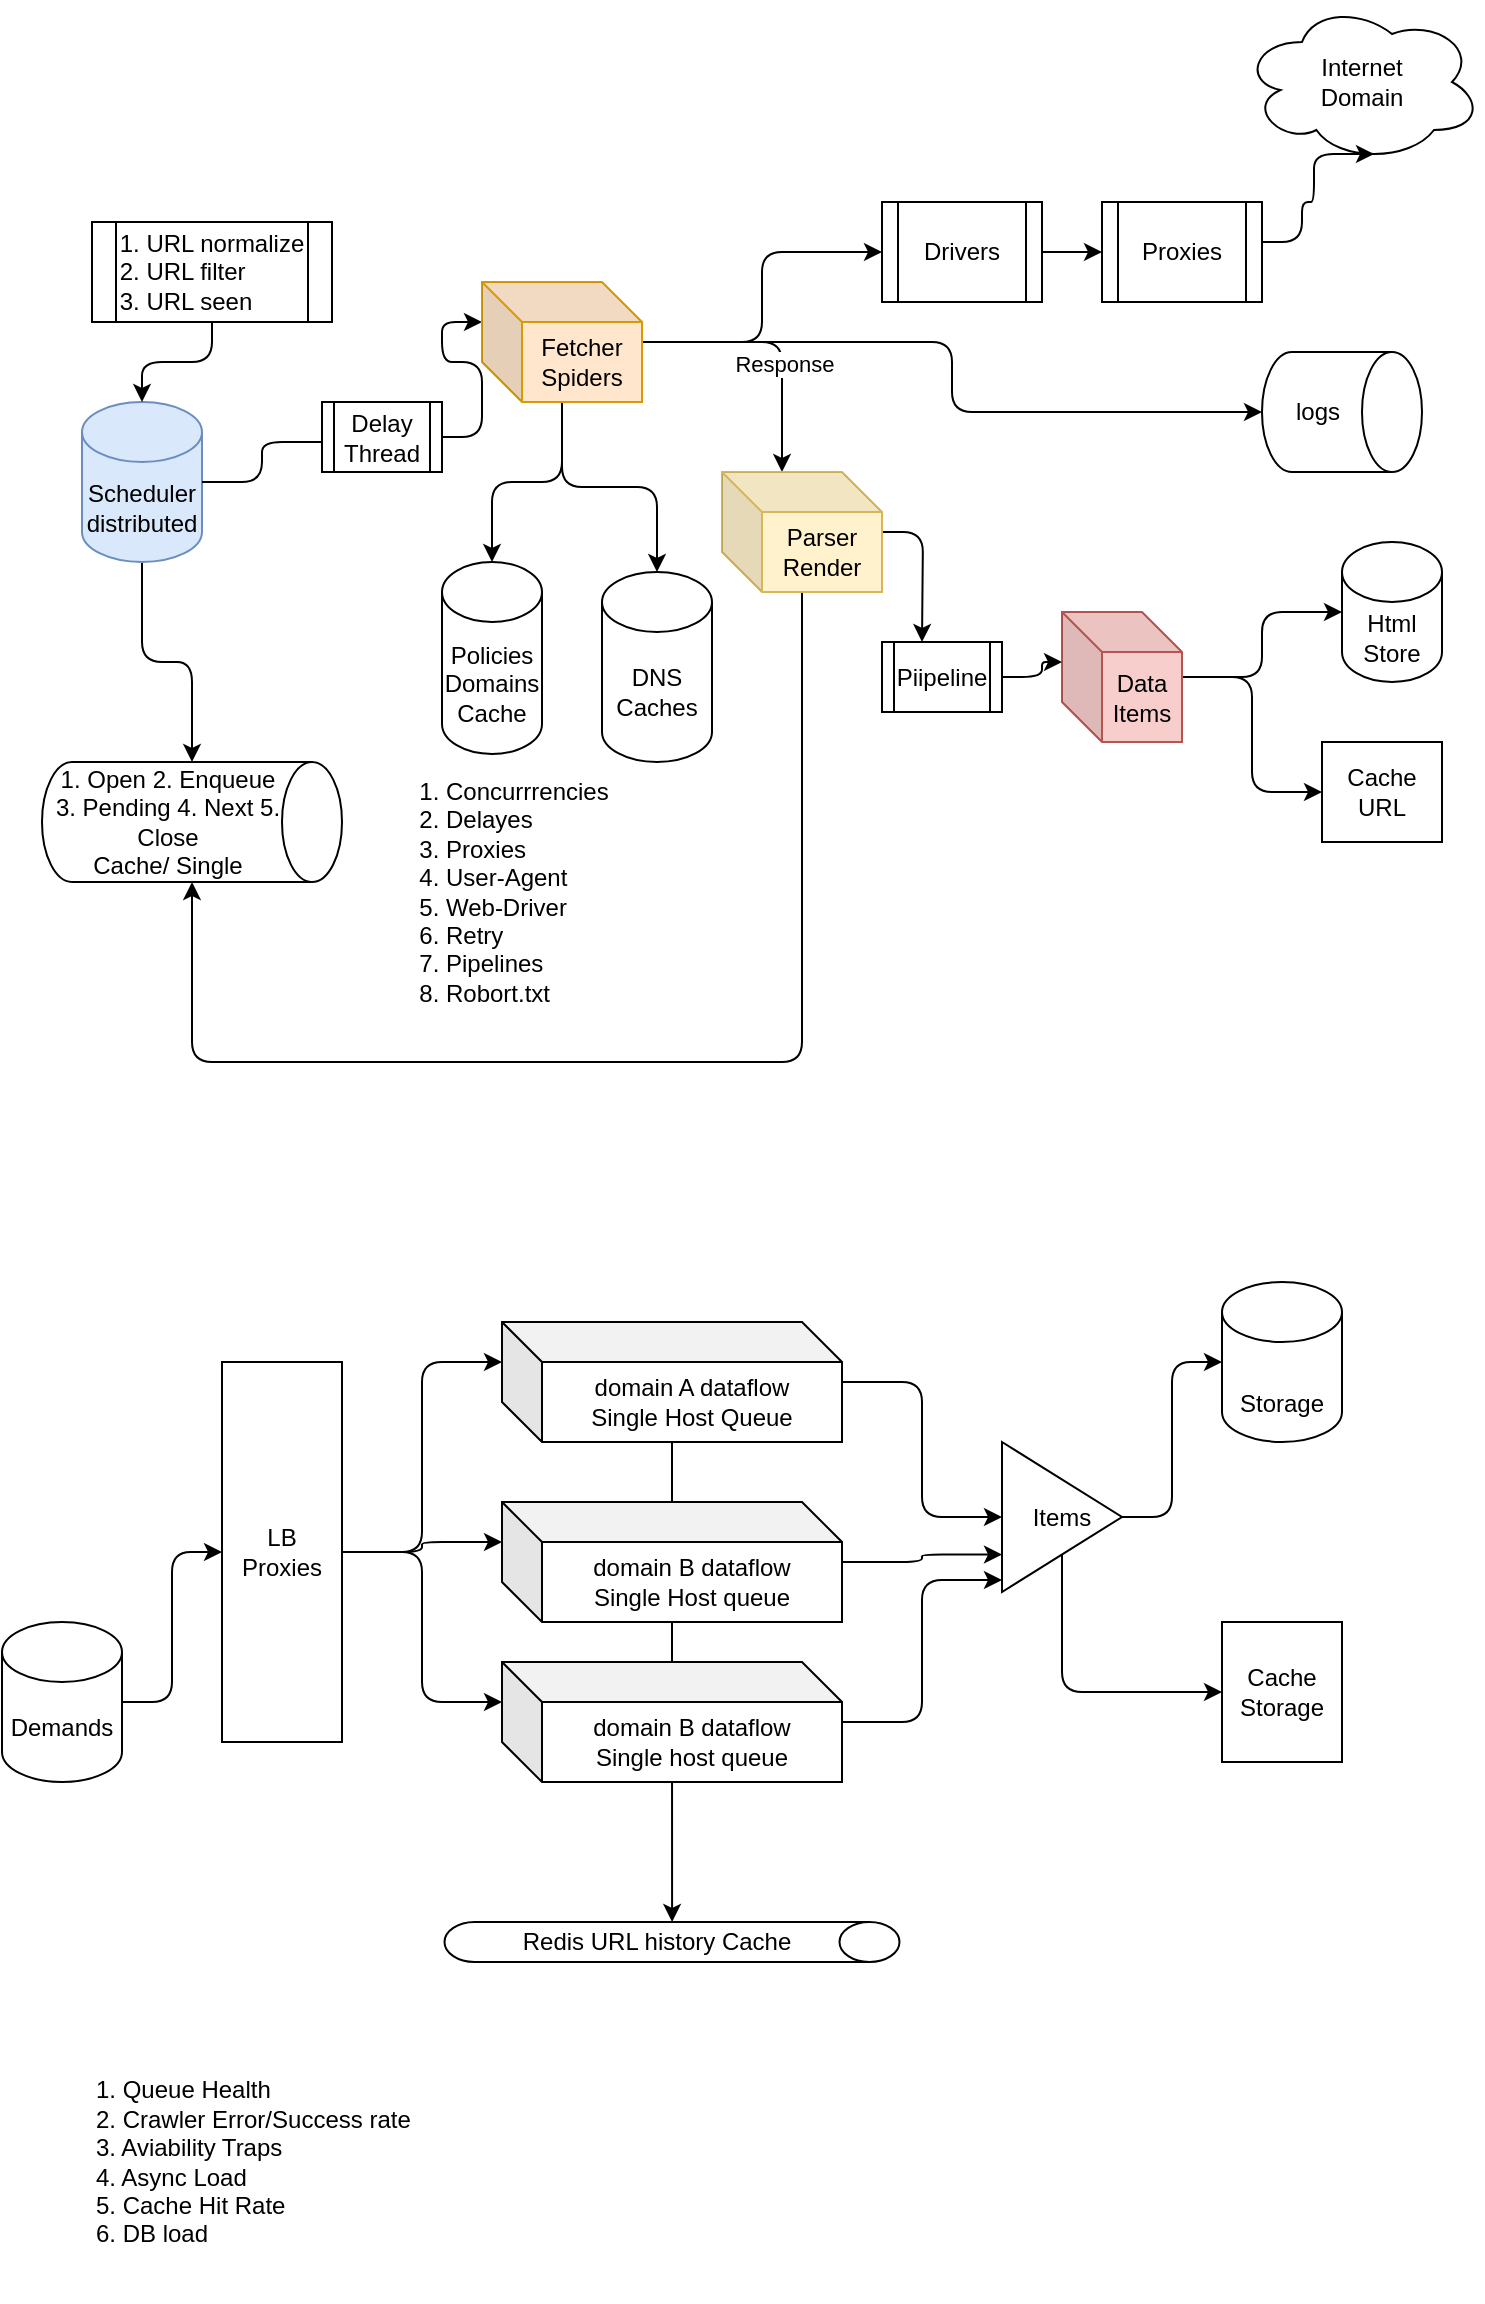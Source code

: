 <mxfile version="17.2.4" type="device"><diagram id="9YFS_Jb5erMCrhOhDinJ" name="Scapies"><mxGraphModel dx="946" dy="619" grid="1" gridSize="10" guides="1" tooltips="1" connect="1" arrows="1" fold="1" page="1" pageScale="1" pageWidth="827" pageHeight="1169" math="0" shadow="0"><root><mxCell id="0"/><mxCell id="1" parent="0"/><mxCell id="cJIk8yXlY6IBuS6CwaDk-5" style="edgeStyle=orthogonalEdgeStyle;rounded=1;orthogonalLoop=1;jettySize=auto;html=1;entryX=0;entryY=0;entryDx=0;entryDy=20;entryPerimeter=0;startArrow=none;" parent="1" source="cJIk8yXlY6IBuS6CwaDk-89" target="cJIk8yXlY6IBuS6CwaDk-4" edge="1"><mxGeometry relative="1" as="geometry"/></mxCell><mxCell id="cJIk8yXlY6IBuS6CwaDk-57" style="edgeStyle=orthogonalEdgeStyle;rounded=1;orthogonalLoop=1;jettySize=auto;html=1;entryX=0;entryY=0.5;entryDx=0;entryDy=0;entryPerimeter=0;" parent="1" source="cJIk8yXlY6IBuS6CwaDk-2" target="cJIk8yXlY6IBuS6CwaDk-27" edge="1"><mxGeometry relative="1" as="geometry"/></mxCell><mxCell id="cJIk8yXlY6IBuS6CwaDk-2" value="Scheduler&lt;br&gt;distributed" style="shape=cylinder3;whiteSpace=wrap;html=1;boundedLbl=1;backgroundOutline=1;size=15;fillColor=#dae8fc;strokeColor=#6c8ebf;" parent="1" vertex="1"><mxGeometry x="70" y="200" width="60" height="80" as="geometry"/></mxCell><mxCell id="cJIk8yXlY6IBuS6CwaDk-3" value="Policies&lt;br&gt;Domains&lt;br&gt;Cache" style="shape=cylinder3;whiteSpace=wrap;html=1;boundedLbl=1;backgroundOutline=1;size=15;" parent="1" vertex="1"><mxGeometry x="250" y="280" width="50" height="96" as="geometry"/></mxCell><mxCell id="cJIk8yXlY6IBuS6CwaDk-14" style="edgeStyle=orthogonalEdgeStyle;rounded=1;orthogonalLoop=1;jettySize=auto;html=1;entryX=0.5;entryY=0;entryDx=0;entryDy=0;entryPerimeter=0;" parent="1" source="cJIk8yXlY6IBuS6CwaDk-4" target="cJIk8yXlY6IBuS6CwaDk-13" edge="1"><mxGeometry relative="1" as="geometry"/></mxCell><mxCell id="cJIk8yXlY6IBuS6CwaDk-16" style="edgeStyle=orthogonalEdgeStyle;rounded=1;orthogonalLoop=1;jettySize=auto;html=1;" parent="1" source="cJIk8yXlY6IBuS6CwaDk-4" target="cJIk8yXlY6IBuS6CwaDk-3" edge="1"><mxGeometry relative="1" as="geometry"/></mxCell><mxCell id="cJIk8yXlY6IBuS6CwaDk-17" style="edgeStyle=orthogonalEdgeStyle;rounded=1;orthogonalLoop=1;jettySize=auto;html=1;entryX=0;entryY=0;entryDx=30;entryDy=0;entryPerimeter=0;" parent="1" source="cJIk8yXlY6IBuS6CwaDk-4" target="cJIk8yXlY6IBuS6CwaDk-11" edge="1"><mxGeometry relative="1" as="geometry"/></mxCell><mxCell id="cJIk8yXlY6IBuS6CwaDk-28" value="Response" style="edgeLabel;html=1;align=center;verticalAlign=middle;resizable=0;points=[];" parent="cJIk8yXlY6IBuS6CwaDk-17" vertex="1" connectable="0"><mxGeometry x="0.2" y="1" relative="1" as="geometry"><mxPoint as="offset"/></mxGeometry></mxCell><mxCell id="cJIk8yXlY6IBuS6CwaDk-41" style="edgeStyle=orthogonalEdgeStyle;rounded=1;orthogonalLoop=1;jettySize=auto;html=1;entryX=0;entryY=0.5;entryDx=0;entryDy=0;" parent="1" source="cJIk8yXlY6IBuS6CwaDk-4" target="cJIk8yXlY6IBuS6CwaDk-38" edge="1"><mxGeometry relative="1" as="geometry"/></mxCell><mxCell id="Cu5hutrfRAxGq4cAARey-2" style="edgeStyle=orthogonalEdgeStyle;rounded=1;orthogonalLoop=1;jettySize=auto;html=1;" parent="1" source="cJIk8yXlY6IBuS6CwaDk-4" target="Cu5hutrfRAxGq4cAARey-1" edge="1"><mxGeometry relative="1" as="geometry"/></mxCell><mxCell id="cJIk8yXlY6IBuS6CwaDk-4" value="Fetcher&lt;br&gt;Spiders" style="shape=cube;whiteSpace=wrap;html=1;boundedLbl=1;backgroundOutline=1;darkOpacity=0.05;darkOpacity2=0.1;fillColor=#ffe6cc;strokeColor=#d79b00;" parent="1" vertex="1"><mxGeometry x="270" y="140" width="80" height="60" as="geometry"/></mxCell><mxCell id="cJIk8yXlY6IBuS6CwaDk-7" value="Internet&lt;br&gt;Domain" style="ellipse;shape=cloud;whiteSpace=wrap;html=1;" parent="1" vertex="1"><mxGeometry x="650" width="120" height="80" as="geometry"/></mxCell><mxCell id="cJIk8yXlY6IBuS6CwaDk-43" style="edgeStyle=orthogonalEdgeStyle;rounded=1;orthogonalLoop=1;jettySize=auto;html=1;" parent="1" source="cJIk8yXlY6IBuS6CwaDk-11" edge="1"><mxGeometry relative="1" as="geometry"><mxPoint x="490" y="320" as="targetPoint"/></mxGeometry></mxCell><mxCell id="cJIk8yXlY6IBuS6CwaDk-58" style="edgeStyle=orthogonalEdgeStyle;rounded=1;orthogonalLoop=1;jettySize=auto;html=1;entryX=1;entryY=0.5;entryDx=0;entryDy=0;entryPerimeter=0;" parent="1" source="cJIk8yXlY6IBuS6CwaDk-11" target="cJIk8yXlY6IBuS6CwaDk-27" edge="1"><mxGeometry relative="1" as="geometry"><Array as="points"><mxPoint x="430" y="530"/><mxPoint x="125" y="530"/></Array></mxGeometry></mxCell><mxCell id="cJIk8yXlY6IBuS6CwaDk-11" value="Parser&lt;br&gt;Render" style="shape=cube;whiteSpace=wrap;html=1;boundedLbl=1;backgroundOutline=1;darkOpacity=0.05;darkOpacity2=0.1;fillColor=#fff2cc;strokeColor=#d6b656;" parent="1" vertex="1"><mxGeometry x="390" y="235" width="80" height="60" as="geometry"/></mxCell><mxCell id="cJIk8yXlY6IBuS6CwaDk-13" value="DNS&lt;br&gt;Caches" style="shape=cylinder3;whiteSpace=wrap;html=1;boundedLbl=1;backgroundOutline=1;size=15;" parent="1" vertex="1"><mxGeometry x="330" y="285" width="55" height="95" as="geometry"/></mxCell><mxCell id="cJIk8yXlY6IBuS6CwaDk-25" style="edgeStyle=orthogonalEdgeStyle;rounded=1;orthogonalLoop=1;jettySize=auto;html=1;" parent="1" source="cJIk8yXlY6IBuS6CwaDk-21" target="cJIk8yXlY6IBuS6CwaDk-23" edge="1"><mxGeometry relative="1" as="geometry"/></mxCell><mxCell id="cJIk8yXlY6IBuS6CwaDk-64" style="edgeStyle=orthogonalEdgeStyle;rounded=1;orthogonalLoop=1;jettySize=auto;html=1;entryX=0;entryY=0.5;entryDx=0;entryDy=0;" parent="1" source="cJIk8yXlY6IBuS6CwaDk-21" target="cJIk8yXlY6IBuS6CwaDk-63" edge="1"><mxGeometry relative="1" as="geometry"/></mxCell><mxCell id="cJIk8yXlY6IBuS6CwaDk-21" value="Data&lt;br&gt;Items" style="shape=cube;whiteSpace=wrap;html=1;boundedLbl=1;backgroundOutline=1;darkOpacity=0.05;darkOpacity2=0.1;fillColor=#f8cecc;strokeColor=#b85450;" parent="1" vertex="1"><mxGeometry x="560" y="305" width="60" height="65" as="geometry"/></mxCell><mxCell id="cJIk8yXlY6IBuS6CwaDk-23" value="Html&lt;br&gt;Store" style="shape=cylinder3;whiteSpace=wrap;html=1;boundedLbl=1;backgroundOutline=1;size=15;" parent="1" vertex="1"><mxGeometry x="700" y="270" width="50" height="70" as="geometry"/></mxCell><mxCell id="cJIk8yXlY6IBuS6CwaDk-27" value="1. Open 2. Enqueue 3. Pending 4. Next 5. Close&lt;br&gt;Cache/ Single" style="shape=cylinder3;whiteSpace=wrap;html=1;boundedLbl=1;backgroundOutline=1;size=15;direction=south;" parent="1" vertex="1"><mxGeometry x="50" y="380" width="150" height="60" as="geometry"/></mxCell><mxCell id="cJIk8yXlY6IBuS6CwaDk-31" value="&lt;div style=&quot;text-align: left&quot;&gt;&lt;span&gt;1. Concurrrencies&lt;/span&gt;&lt;/div&gt;&lt;div style=&quot;text-align: left&quot;&gt;&lt;span&gt;2. Delayes&lt;/span&gt;&lt;/div&gt;&lt;div style=&quot;text-align: left&quot;&gt;&lt;span&gt;3. Proxies&lt;/span&gt;&lt;/div&gt;&lt;div style=&quot;text-align: left&quot;&gt;&lt;span&gt;4. User-Agent&lt;/span&gt;&lt;/div&gt;&lt;div style=&quot;text-align: left&quot;&gt;&lt;span&gt;5. Web-Driver&lt;/span&gt;&lt;/div&gt;&lt;div style=&quot;text-align: left&quot;&gt;&lt;span&gt;6. Retry&lt;/span&gt;&lt;/div&gt;&lt;div style=&quot;text-align: left&quot;&gt;&lt;span&gt;7. Pipelines&lt;/span&gt;&lt;/div&gt;&lt;div style=&quot;text-align: left&quot;&gt;&lt;span&gt;8. Robort.txt&lt;/span&gt;&lt;/div&gt;" style="text;html=1;strokeColor=none;fillColor=none;align=center;verticalAlign=middle;whiteSpace=wrap;rounded=0;" parent="1" vertex="1"><mxGeometry x="231" y="430" width="110" height="30" as="geometry"/></mxCell><mxCell id="cJIk8yXlY6IBuS6CwaDk-51" style="edgeStyle=orthogonalEdgeStyle;rounded=1;orthogonalLoop=1;jettySize=auto;html=1;entryX=0;entryY=0.5;entryDx=0;entryDy=0;" parent="1" source="cJIk8yXlY6IBuS6CwaDk-38" target="cJIk8yXlY6IBuS6CwaDk-50" edge="1"><mxGeometry relative="1" as="geometry"/></mxCell><mxCell id="cJIk8yXlY6IBuS6CwaDk-38" value="Drivers" style="shape=process;whiteSpace=wrap;html=1;backgroundOutline=1;" parent="1" vertex="1"><mxGeometry x="470" y="100" width="80" height="50" as="geometry"/></mxCell><mxCell id="cJIk8yXlY6IBuS6CwaDk-44" style="edgeStyle=orthogonalEdgeStyle;rounded=1;orthogonalLoop=1;jettySize=auto;html=1;entryX=0;entryY=0;entryDx=0;entryDy=25;entryPerimeter=0;" parent="1" source="cJIk8yXlY6IBuS6CwaDk-42" target="cJIk8yXlY6IBuS6CwaDk-21" edge="1"><mxGeometry relative="1" as="geometry"/></mxCell><mxCell id="cJIk8yXlY6IBuS6CwaDk-42" value="Piipeline" style="shape=process;whiteSpace=wrap;html=1;backgroundOutline=1;" parent="1" vertex="1"><mxGeometry x="470" y="320" width="60" height="35" as="geometry"/></mxCell><mxCell id="cJIk8yXlY6IBuS6CwaDk-82" style="edgeStyle=orthogonalEdgeStyle;rounded=1;orthogonalLoop=1;jettySize=auto;html=1;entryX=0;entryY=0.5;entryDx=0;entryDy=0;" parent="1" source="cJIk8yXlY6IBuS6CwaDk-45" target="cJIk8yXlY6IBuS6CwaDk-81" edge="1"><mxGeometry relative="1" as="geometry"/></mxCell><mxCell id="cJIk8yXlY6IBuS6CwaDk-92" style="edgeStyle=orthogonalEdgeStyle;rounded=1;orthogonalLoop=1;jettySize=auto;html=1;" parent="1" source="cJIk8yXlY6IBuS6CwaDk-45" target="cJIk8yXlY6IBuS6CwaDk-91" edge="1"><mxGeometry relative="1" as="geometry"/></mxCell><mxCell id="cJIk8yXlY6IBuS6CwaDk-45" value="domain A dataflow&lt;br&gt;Single Host Queue" style="shape=cube;whiteSpace=wrap;html=1;boundedLbl=1;backgroundOutline=1;darkOpacity=0.05;darkOpacity2=0.1;" parent="1" vertex="1"><mxGeometry x="280" y="660" width="170" height="60" as="geometry"/></mxCell><mxCell id="cJIk8yXlY6IBuS6CwaDk-84" style="edgeStyle=orthogonalEdgeStyle;rounded=1;orthogonalLoop=1;jettySize=auto;html=1;entryX=0;entryY=0.75;entryDx=0;entryDy=0;" parent="1" source="cJIk8yXlY6IBuS6CwaDk-46" target="cJIk8yXlY6IBuS6CwaDk-81" edge="1"><mxGeometry relative="1" as="geometry"/></mxCell><mxCell id="cJIk8yXlY6IBuS6CwaDk-46" value="domain B dataflow&lt;br&gt;Single Host queue" style="shape=cube;whiteSpace=wrap;html=1;boundedLbl=1;backgroundOutline=1;darkOpacity=0.05;darkOpacity2=0.1;" parent="1" vertex="1"><mxGeometry x="280" y="750" width="170" height="60" as="geometry"/></mxCell><mxCell id="cJIk8yXlY6IBuS6CwaDk-85" style="edgeStyle=orthogonalEdgeStyle;rounded=1;orthogonalLoop=1;jettySize=auto;html=1;entryX=0;entryY=0.92;entryDx=0;entryDy=0;entryPerimeter=0;" parent="1" source="cJIk8yXlY6IBuS6CwaDk-47" target="cJIk8yXlY6IBuS6CwaDk-81" edge="1"><mxGeometry relative="1" as="geometry"/></mxCell><mxCell id="cJIk8yXlY6IBuS6CwaDk-47" value="domain B dataflow&lt;br&gt;Single host queue" style="shape=cube;whiteSpace=wrap;html=1;boundedLbl=1;backgroundOutline=1;darkOpacity=0.05;darkOpacity2=0.1;" parent="1" vertex="1"><mxGeometry x="280" y="830" width="170" height="60" as="geometry"/></mxCell><mxCell id="cJIk8yXlY6IBuS6CwaDk-52" style="edgeStyle=orthogonalEdgeStyle;rounded=1;orthogonalLoop=1;jettySize=auto;html=1;entryX=0.55;entryY=0.95;entryDx=0;entryDy=0;entryPerimeter=0;" parent="1" source="cJIk8yXlY6IBuS6CwaDk-50" target="cJIk8yXlY6IBuS6CwaDk-7" edge="1"><mxGeometry relative="1" as="geometry"><Array as="points"><mxPoint x="680" y="120"/><mxPoint x="680" y="100"/><mxPoint x="686" y="100"/></Array></mxGeometry></mxCell><mxCell id="cJIk8yXlY6IBuS6CwaDk-50" value="Proxies" style="shape=process;whiteSpace=wrap;html=1;backgroundOutline=1;" parent="1" vertex="1"><mxGeometry x="580" y="100" width="80" height="50" as="geometry"/></mxCell><mxCell id="cJIk8yXlY6IBuS6CwaDk-63" value="Cache&lt;br&gt;URL" style="rounded=0;whiteSpace=wrap;html=1;" parent="1" vertex="1"><mxGeometry x="690" y="370" width="60" height="50" as="geometry"/></mxCell><mxCell id="cJIk8yXlY6IBuS6CwaDk-68" style="edgeStyle=orthogonalEdgeStyle;rounded=1;orthogonalLoop=1;jettySize=auto;html=1;entryX=0;entryY=0.5;entryDx=0;entryDy=0;" parent="1" source="cJIk8yXlY6IBuS6CwaDk-65" target="cJIk8yXlY6IBuS6CwaDk-67" edge="1"><mxGeometry relative="1" as="geometry"/></mxCell><mxCell id="cJIk8yXlY6IBuS6CwaDk-65" value="Demands" style="shape=cylinder3;whiteSpace=wrap;html=1;boundedLbl=1;backgroundOutline=1;size=15;" parent="1" vertex="1"><mxGeometry x="30" y="810" width="60" height="80" as="geometry"/></mxCell><mxCell id="cJIk8yXlY6IBuS6CwaDk-69" style="edgeStyle=orthogonalEdgeStyle;rounded=1;orthogonalLoop=1;jettySize=auto;html=1;entryX=0;entryY=0;entryDx=0;entryDy=20;entryPerimeter=0;" parent="1" source="cJIk8yXlY6IBuS6CwaDk-67" target="cJIk8yXlY6IBuS6CwaDk-45" edge="1"><mxGeometry relative="1" as="geometry"/></mxCell><mxCell id="cJIk8yXlY6IBuS6CwaDk-70" style="edgeStyle=orthogonalEdgeStyle;rounded=1;orthogonalLoop=1;jettySize=auto;html=1;entryX=0;entryY=0;entryDx=0;entryDy=20;entryPerimeter=0;" parent="1" source="cJIk8yXlY6IBuS6CwaDk-67" target="cJIk8yXlY6IBuS6CwaDk-46" edge="1"><mxGeometry relative="1" as="geometry"/></mxCell><mxCell id="cJIk8yXlY6IBuS6CwaDk-71" style="edgeStyle=orthogonalEdgeStyle;rounded=1;orthogonalLoop=1;jettySize=auto;html=1;entryX=0;entryY=0;entryDx=0;entryDy=20;entryPerimeter=0;" parent="1" source="cJIk8yXlY6IBuS6CwaDk-67" target="cJIk8yXlY6IBuS6CwaDk-47" edge="1"><mxGeometry relative="1" as="geometry"/></mxCell><mxCell id="cJIk8yXlY6IBuS6CwaDk-67" value="LB&lt;br&gt;Proxies" style="rounded=0;whiteSpace=wrap;html=1;" parent="1" vertex="1"><mxGeometry x="140" y="680" width="60" height="190" as="geometry"/></mxCell><mxCell id="cJIk8yXlY6IBuS6CwaDk-73" style="edgeStyle=orthogonalEdgeStyle;rounded=1;orthogonalLoop=1;jettySize=auto;html=1;" parent="1" source="cJIk8yXlY6IBuS6CwaDk-72" target="cJIk8yXlY6IBuS6CwaDk-2" edge="1"><mxGeometry relative="1" as="geometry"/></mxCell><mxCell id="cJIk8yXlY6IBuS6CwaDk-72" value="&lt;div style=&quot;text-align: left&quot;&gt;&lt;span&gt;1. URL normalize&lt;/span&gt;&lt;/div&gt;&lt;div style=&quot;text-align: left&quot;&gt;&lt;span&gt;2. URL filter&lt;/span&gt;&lt;/div&gt;&lt;div style=&quot;text-align: left&quot;&gt;&lt;span&gt;3. URL seen&lt;/span&gt;&lt;/div&gt;" style="shape=process;whiteSpace=wrap;html=1;backgroundOutline=1;" parent="1" vertex="1"><mxGeometry x="75" y="110" width="120" height="50" as="geometry"/></mxCell><mxCell id="cJIk8yXlY6IBuS6CwaDk-76" value="&lt;br&gt;Storage" style="shape=cylinder3;whiteSpace=wrap;html=1;boundedLbl=1;backgroundOutline=1;size=15;" parent="1" vertex="1"><mxGeometry x="640" y="640" width="60" height="80" as="geometry"/></mxCell><mxCell id="cJIk8yXlY6IBuS6CwaDk-77" value="Cache&lt;br&gt;Storage" style="rounded=0;whiteSpace=wrap;html=1;" parent="1" vertex="1"><mxGeometry x="640" y="810" width="60" height="70" as="geometry"/></mxCell><mxCell id="cJIk8yXlY6IBuS6CwaDk-86" style="edgeStyle=orthogonalEdgeStyle;rounded=1;orthogonalLoop=1;jettySize=auto;html=1;entryX=0;entryY=0.5;entryDx=0;entryDy=0;entryPerimeter=0;" parent="1" source="cJIk8yXlY6IBuS6CwaDk-81" target="cJIk8yXlY6IBuS6CwaDk-76" edge="1"><mxGeometry relative="1" as="geometry"/></mxCell><mxCell id="cJIk8yXlY6IBuS6CwaDk-87" style="edgeStyle=orthogonalEdgeStyle;rounded=1;orthogonalLoop=1;jettySize=auto;html=1;" parent="1" source="cJIk8yXlY6IBuS6CwaDk-81" target="cJIk8yXlY6IBuS6CwaDk-77" edge="1"><mxGeometry relative="1" as="geometry"><Array as="points"><mxPoint x="560" y="845"/></Array></mxGeometry></mxCell><mxCell id="cJIk8yXlY6IBuS6CwaDk-81" value="Items" style="triangle;whiteSpace=wrap;html=1;" parent="1" vertex="1"><mxGeometry x="530" y="720" width="60" height="75" as="geometry"/></mxCell><mxCell id="cJIk8yXlY6IBuS6CwaDk-89" value="Delay&lt;br&gt;Thread" style="shape=process;whiteSpace=wrap;html=1;backgroundOutline=1;" parent="1" vertex="1"><mxGeometry x="190" y="200" width="60" height="35" as="geometry"/></mxCell><mxCell id="cJIk8yXlY6IBuS6CwaDk-90" value="" style="edgeStyle=orthogonalEdgeStyle;rounded=1;orthogonalLoop=1;jettySize=auto;html=1;entryX=0;entryY=0;entryDx=0;entryDy=20;entryPerimeter=0;endArrow=none;" parent="1" source="cJIk8yXlY6IBuS6CwaDk-2" target="cJIk8yXlY6IBuS6CwaDk-89" edge="1"><mxGeometry relative="1" as="geometry"><mxPoint x="170" y="260" as="sourcePoint"/><mxPoint x="270" y="160" as="targetPoint"/></mxGeometry></mxCell><mxCell id="cJIk8yXlY6IBuS6CwaDk-91" value="Redis URL history Cache" style="shape=cylinder3;whiteSpace=wrap;html=1;boundedLbl=1;backgroundOutline=1;size=15;direction=south;" parent="1" vertex="1"><mxGeometry x="251.25" y="960" width="227.5" height="20" as="geometry"/></mxCell><mxCell id="Cu5hutrfRAxGq4cAARey-1" value="logs" style="shape=cylinder3;whiteSpace=wrap;html=1;boundedLbl=1;backgroundOutline=1;size=15;direction=south;" parent="1" vertex="1"><mxGeometry x="660" y="175" width="80" height="60" as="geometry"/></mxCell><mxCell id="KX5bgFsqVyEo1ymvTvCp-1" value="1. Queue Health&lt;br&gt;2. Crawler Error/Success rate&lt;br&gt;3. Aviability Traps&lt;br&gt;4. Async Load&lt;br&gt;5. Cache Hit Rate&lt;br&gt;6. DB load" style="text;html=1;strokeColor=none;fillColor=none;align=left;verticalAlign=middle;whiteSpace=wrap;rounded=0;" vertex="1" parent="1"><mxGeometry x="75" y="1010" width="175" height="140" as="geometry"/></mxCell></root></mxGraphModel></diagram></mxfile>